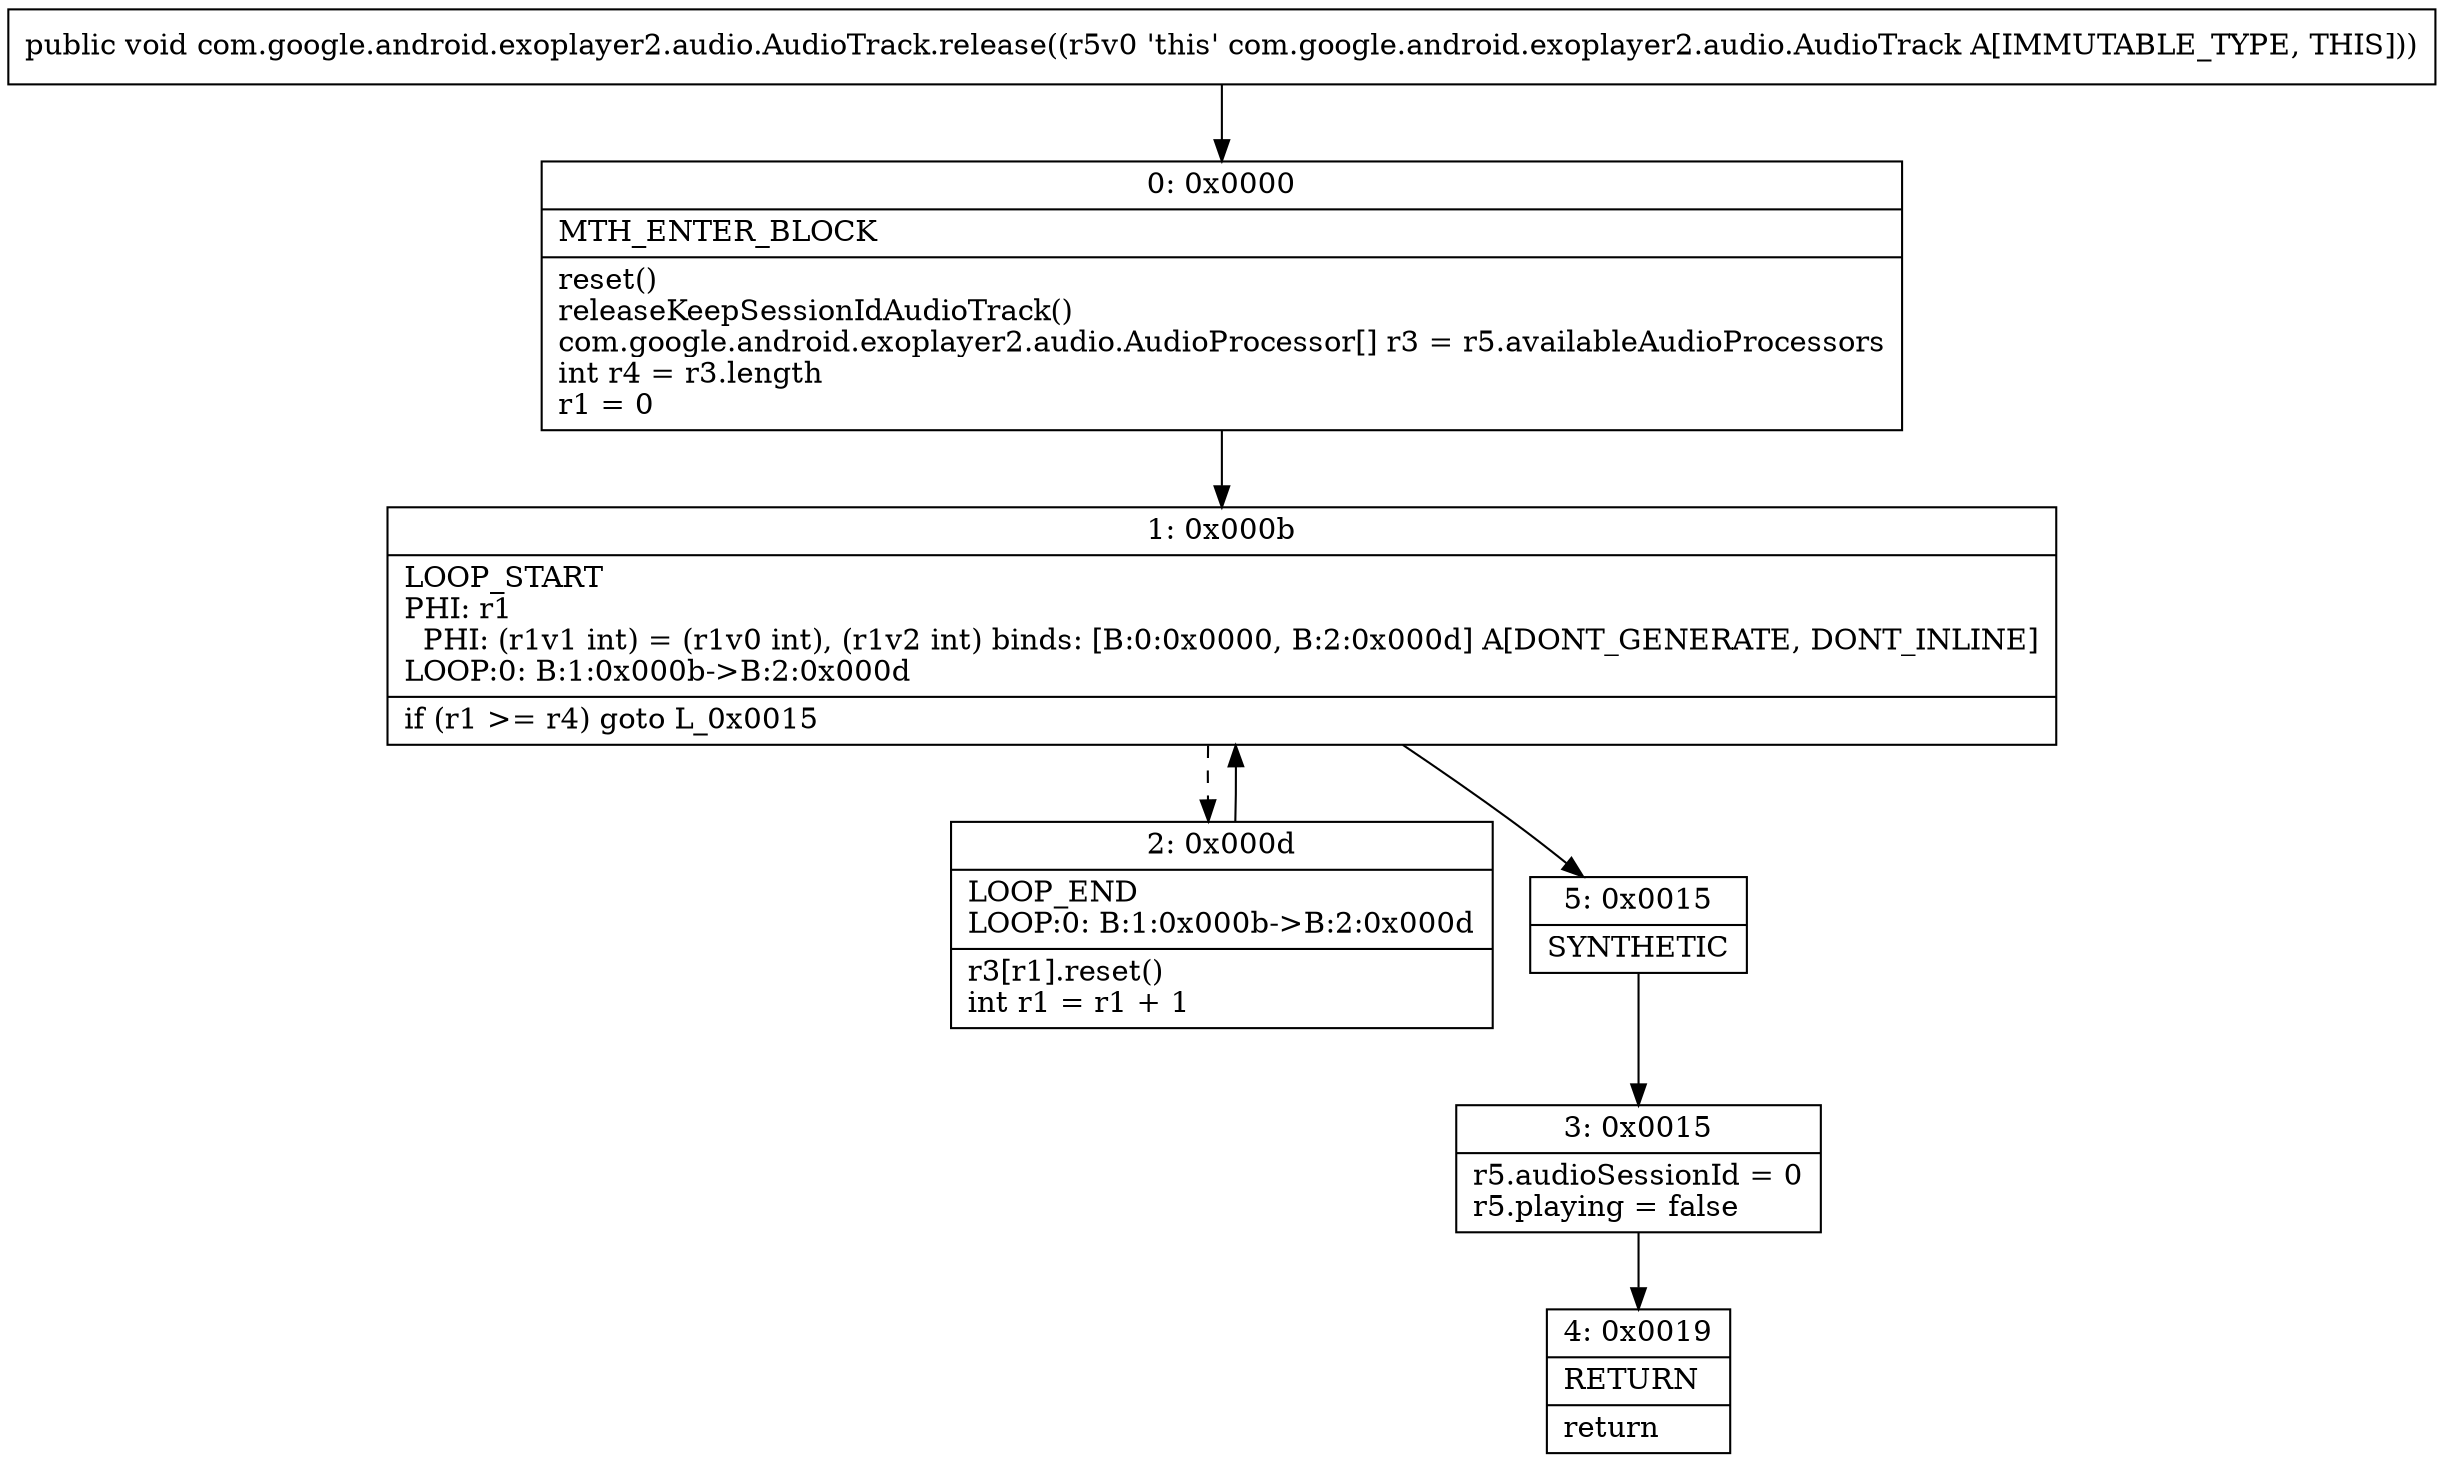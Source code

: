 digraph "CFG forcom.google.android.exoplayer2.audio.AudioTrack.release()V" {
Node_0 [shape=record,label="{0\:\ 0x0000|MTH_ENTER_BLOCK\l|reset()\lreleaseKeepSessionIdAudioTrack()\lcom.google.android.exoplayer2.audio.AudioProcessor[] r3 = r5.availableAudioProcessors\lint r4 = r3.length\lr1 = 0\l}"];
Node_1 [shape=record,label="{1\:\ 0x000b|LOOP_START\lPHI: r1 \l  PHI: (r1v1 int) = (r1v0 int), (r1v2 int) binds: [B:0:0x0000, B:2:0x000d] A[DONT_GENERATE, DONT_INLINE]\lLOOP:0: B:1:0x000b\-\>B:2:0x000d\l|if (r1 \>= r4) goto L_0x0015\l}"];
Node_2 [shape=record,label="{2\:\ 0x000d|LOOP_END\lLOOP:0: B:1:0x000b\-\>B:2:0x000d\l|r3[r1].reset()\lint r1 = r1 + 1\l}"];
Node_3 [shape=record,label="{3\:\ 0x0015|r5.audioSessionId = 0\lr5.playing = false\l}"];
Node_4 [shape=record,label="{4\:\ 0x0019|RETURN\l|return\l}"];
Node_5 [shape=record,label="{5\:\ 0x0015|SYNTHETIC\l}"];
MethodNode[shape=record,label="{public void com.google.android.exoplayer2.audio.AudioTrack.release((r5v0 'this' com.google.android.exoplayer2.audio.AudioTrack A[IMMUTABLE_TYPE, THIS])) }"];
MethodNode -> Node_0;
Node_0 -> Node_1;
Node_1 -> Node_2[style=dashed];
Node_1 -> Node_5;
Node_2 -> Node_1;
Node_3 -> Node_4;
Node_5 -> Node_3;
}

